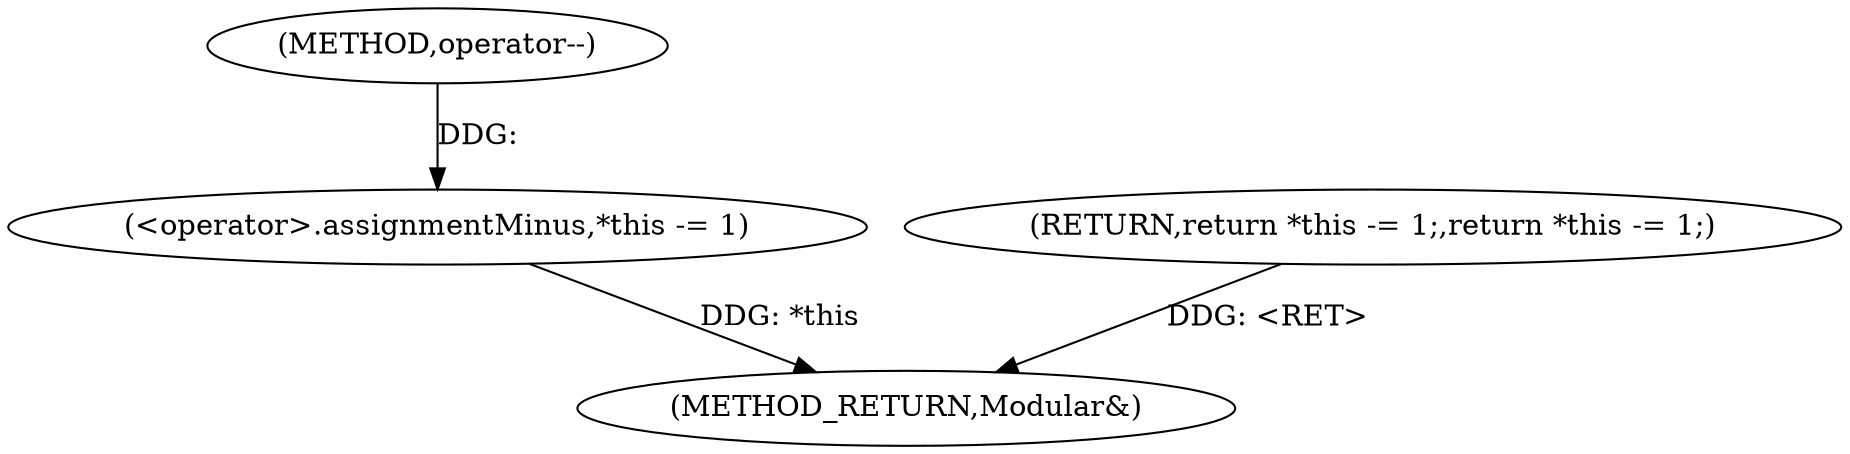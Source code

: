 digraph "operator--" {  
"1000552" [label = "(METHOD,operator--)" ]
"1000559" [label = "(METHOD_RETURN,Modular&)" ]
"1000554" [label = "(RETURN,return *this -= 1;,return *this -= 1;)" ]
"1000555" [label = "(<operator>.assignmentMinus,*this -= 1)" ]
  "1000554" -> "1000559"  [ label = "DDG: <RET>"] 
  "1000555" -> "1000559"  [ label = "DDG: *this"] 
  "1000552" -> "1000555"  [ label = "DDG: "] 
}
